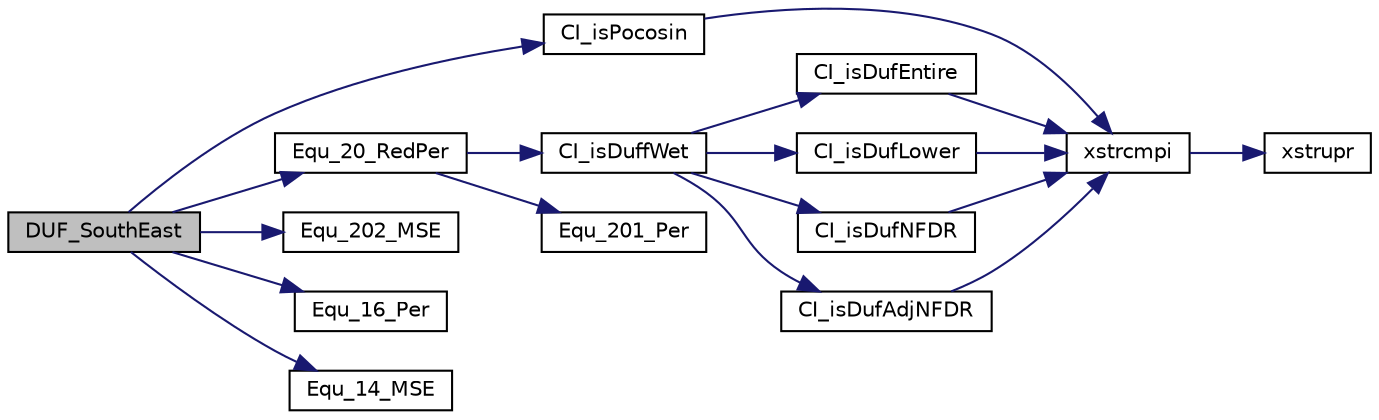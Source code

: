 digraph "DUF_SouthEast"
{
  edge [fontname="Helvetica",fontsize="10",labelfontname="Helvetica",labelfontsize="10"];
  node [fontname="Helvetica",fontsize="10",shape=record];
  rankdir="LR";
  Node1 [label="DUF_SouthEast",height=0.2,width=0.4,color="black", fillcolor="grey75", style="filled", fontcolor="black"];
  Node1 -> Node2 [color="midnightblue",fontsize="10",style="solid",fontname="Helvetica"];
  Node2 [label="CI_isPocosin",height=0.2,width=0.4,color="black", fillcolor="white", style="filled",URL="$fof__ci_8c.html#a958f4ebc11233cac1459e2b6989f576e"];
  Node2 -> Node3 [color="midnightblue",fontsize="10",style="solid",fontname="Helvetica"];
  Node3 [label="xstrcmpi",height=0.2,width=0.4,color="black", fillcolor="white", style="filled",URL="$fof__ansi_8h.html#ae4a2af8fafbd412557cbf887bb828c13"];
  Node3 -> Node4 [color="midnightblue",fontsize="10",style="solid",fontname="Helvetica"];
  Node4 [label="xstrupr",height=0.2,width=0.4,color="black", fillcolor="white", style="filled",URL="$fof__unix_8c.html#a597515502edd92634b421f7f86824375"];
  Node1 -> Node5 [color="midnightblue",fontsize="10",style="solid",fontname="Helvetica"];
  Node5 [label="Equ_20_RedPer",height=0.2,width=0.4,color="black", fillcolor="white", style="filled",URL="$fof__duf_8c.html#ae3dc96d908dc6a043f095e928b82621e"];
  Node5 -> Node6 [color="midnightblue",fontsize="10",style="solid",fontname="Helvetica"];
  Node6 [label="CI_isDuffWet",height=0.2,width=0.4,color="black", fillcolor="white", style="filled",URL="$fof__ci_8c.html#a1e39db4eab761116ee4cd066f1edd7c8"];
  Node6 -> Node7 [color="midnightblue",fontsize="10",style="solid",fontname="Helvetica"];
  Node7 [label="CI_isDufEntire",height=0.2,width=0.4,color="black", fillcolor="white", style="filled",URL="$fof__ci_8c.html#a7313e8bc3f58e28d49fabdefd3d8c92d"];
  Node7 -> Node3 [color="midnightblue",fontsize="10",style="solid",fontname="Helvetica"];
  Node6 -> Node8 [color="midnightblue",fontsize="10",style="solid",fontname="Helvetica"];
  Node8 [label="CI_isDufLower",height=0.2,width=0.4,color="black", fillcolor="white", style="filled",URL="$fof__ci_8c.html#a871f1b2863359cb57a51cb330a75af0b"];
  Node8 -> Node3 [color="midnightblue",fontsize="10",style="solid",fontname="Helvetica"];
  Node6 -> Node9 [color="midnightblue",fontsize="10",style="solid",fontname="Helvetica"];
  Node9 [label="CI_isDufNFDR",height=0.2,width=0.4,color="black", fillcolor="white", style="filled",URL="$fof__ci_8c.html#a4dc21adf226a404c9f6ad34dd4df3687"];
  Node9 -> Node3 [color="midnightblue",fontsize="10",style="solid",fontname="Helvetica"];
  Node6 -> Node10 [color="midnightblue",fontsize="10",style="solid",fontname="Helvetica"];
  Node10 [label="CI_isDufAdjNFDR",height=0.2,width=0.4,color="black", fillcolor="white", style="filled",URL="$fof__ci_8c.html#ae0c9eed5d7856b096c50bc8d39544fa7"];
  Node10 -> Node3 [color="midnightblue",fontsize="10",style="solid",fontname="Helvetica"];
  Node5 -> Node11 [color="midnightblue",fontsize="10",style="solid",fontname="Helvetica"];
  Node11 [label="Equ_201_Per",height=0.2,width=0.4,color="black", fillcolor="white", style="filled",URL="$fof__duf_8c.html#a7205d707b5f14ede315edab1b40fa43d"];
  Node1 -> Node12 [color="midnightblue",fontsize="10",style="solid",fontname="Helvetica"];
  Node12 [label="Equ_202_MSE",height=0.2,width=0.4,color="black", fillcolor="white", style="filled",URL="$fof__duf_8c.html#a8708df586ed23de3c8fbd37045c6dd8e"];
  Node1 -> Node13 [color="midnightblue",fontsize="10",style="solid",fontname="Helvetica"];
  Node13 [label="Equ_16_Per",height=0.2,width=0.4,color="black", fillcolor="white", style="filled",URL="$fof__duf_8c.html#a9669cc6d2adf44fc5f0609ec4f346aad"];
  Node1 -> Node14 [color="midnightblue",fontsize="10",style="solid",fontname="Helvetica"];
  Node14 [label="Equ_14_MSE",height=0.2,width=0.4,color="black", fillcolor="white", style="filled",URL="$fof__duf_8c.html#a393a738dac2c30c33ecb49d61be1a243"];
}
